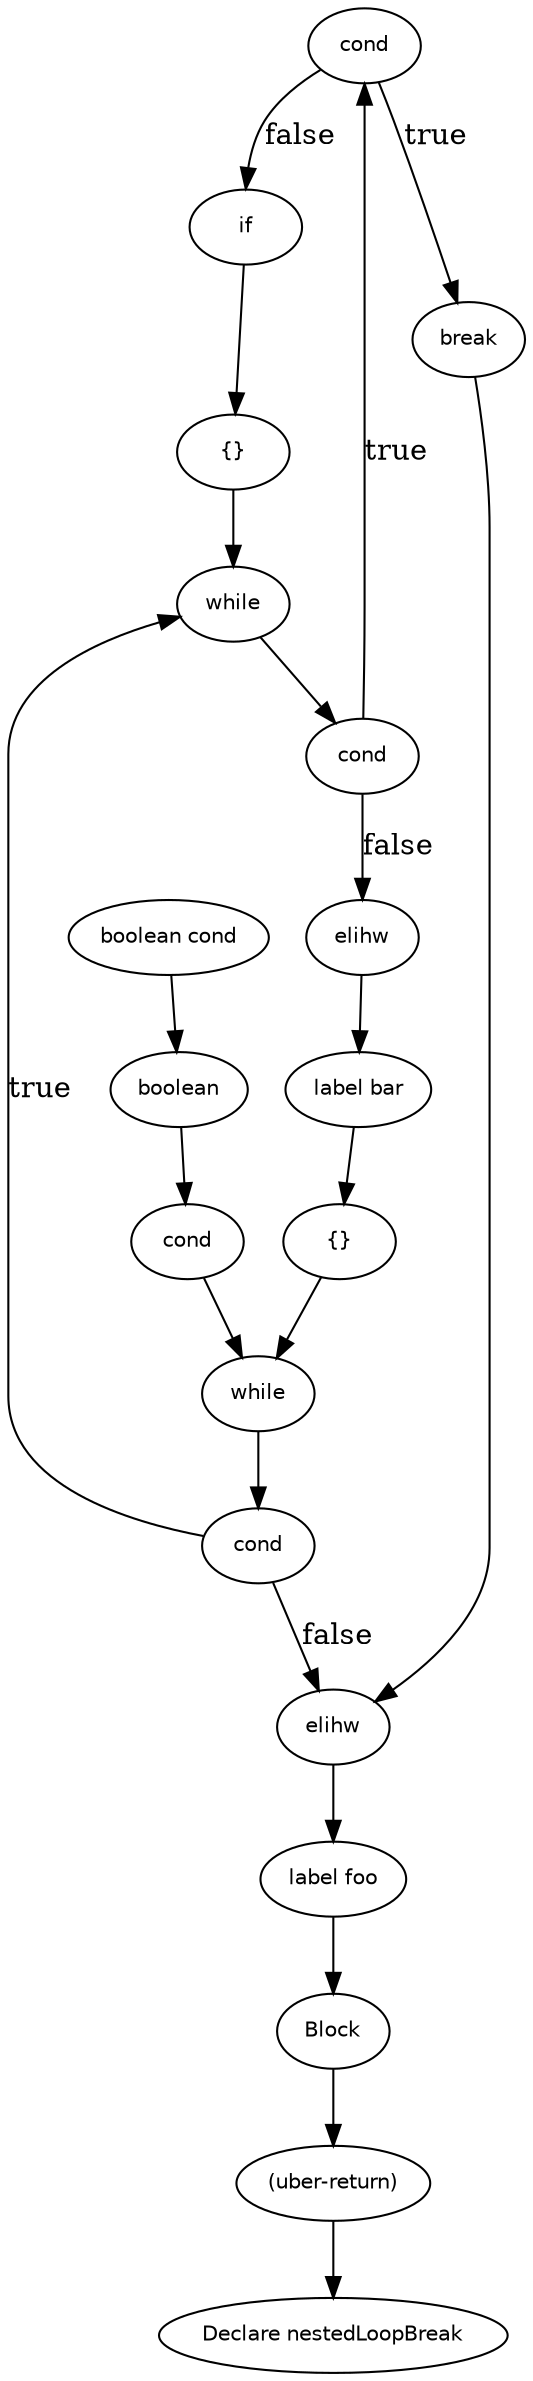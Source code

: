 digraph nestedLoopBreak {
  19 [
    label = cond,
    fontname = Helvetica,
    fontsize = 10
  ];
  18 [
    label = if,
    fontname = Helvetica,
    fontsize = 10
  ];
  17 [
    label = "{}",
    fontname = Helvetica,
    fontsize = 10
  ];
  16 [
    label = cond,
    fontname = Helvetica,
    fontsize = 10
  ];
  15 [
    label = elihw,
    fontname = Helvetica,
    fontsize = 10
  ];
  14 [
    label = while,
    fontname = Helvetica,
    fontsize = 10
  ];
  12 [
    label = "label bar",
    fontname = Helvetica,
    fontsize = 10
  ];
  11 [
    label = "{}",
    fontname = Helvetica,
    fontsize = 10
  ];
  10 [
    label = cond,
    fontname = Helvetica,
    fontsize = 10
  ];
  9 [
    label = elihw,
    fontname = Helvetica,
    fontsize = 10
  ];
  8 [
    label = while,
    fontname = Helvetica,
    fontsize = 10
  ];
  6 [
    label = "label foo",
    fontname = Helvetica,
    fontsize = 10
  ];
  5 [
    label = cond,
    fontname = Helvetica,
    fontsize = 10
  ];
  4 [
    label = boolean,
    fontname = Helvetica,
    fontsize = 10
  ];
  3 [
    label = "boolean cond",
    fontname = Helvetica,
    fontsize = 10
  ];
  2 [
    label = "(uber-return)",
    fontname = Helvetica,
    fontsize = 10
  ];
  22 [
    label = Block,
    fontname = Helvetica,
    fontsize = 10
  ];
  0 [
    label = "Declare nestedLoopBreak",
    fontname = Helvetica,
    fontsize = 10
  ];
  20 [
    label = break,
    fontname = Helvetica,
    fontsize = 10
  ];
  5 -> 8 [
    label = ""
  ];
  19 -> 20 [
    label = true
  ];
  16 -> 15 [
    label = false
  ];
  2 -> 0 [
    label = ""
  ];
  4 -> 5 [
    label = ""
  ];
  17 -> 14 [
    label = ""
  ];
  20 -> 9 [
    label = ""
  ];
  3 -> 4 [
    label = ""
  ];
  10 -> 9 [
    label = false
  ];
  14 -> 16 [
    label = ""
  ];
  11 -> 8 [
    label = ""
  ];
  12 -> 11 [
    label = ""
  ];
  10 -> 14 [
    label = true
  ];
  8 -> 10 [
    label = ""
  ];
  15 -> 12 [
    label = ""
  ];
  22 -> 2 [
    label = ""
  ];
  18 -> 17 [
    label = ""
  ];
  6 -> 22 [
    label = ""
  ];
  19 -> 18 [
    label = false
  ];
  9 -> 6 [
    label = ""
  ];
  16 -> 19 [
    label = true
  ];
}
